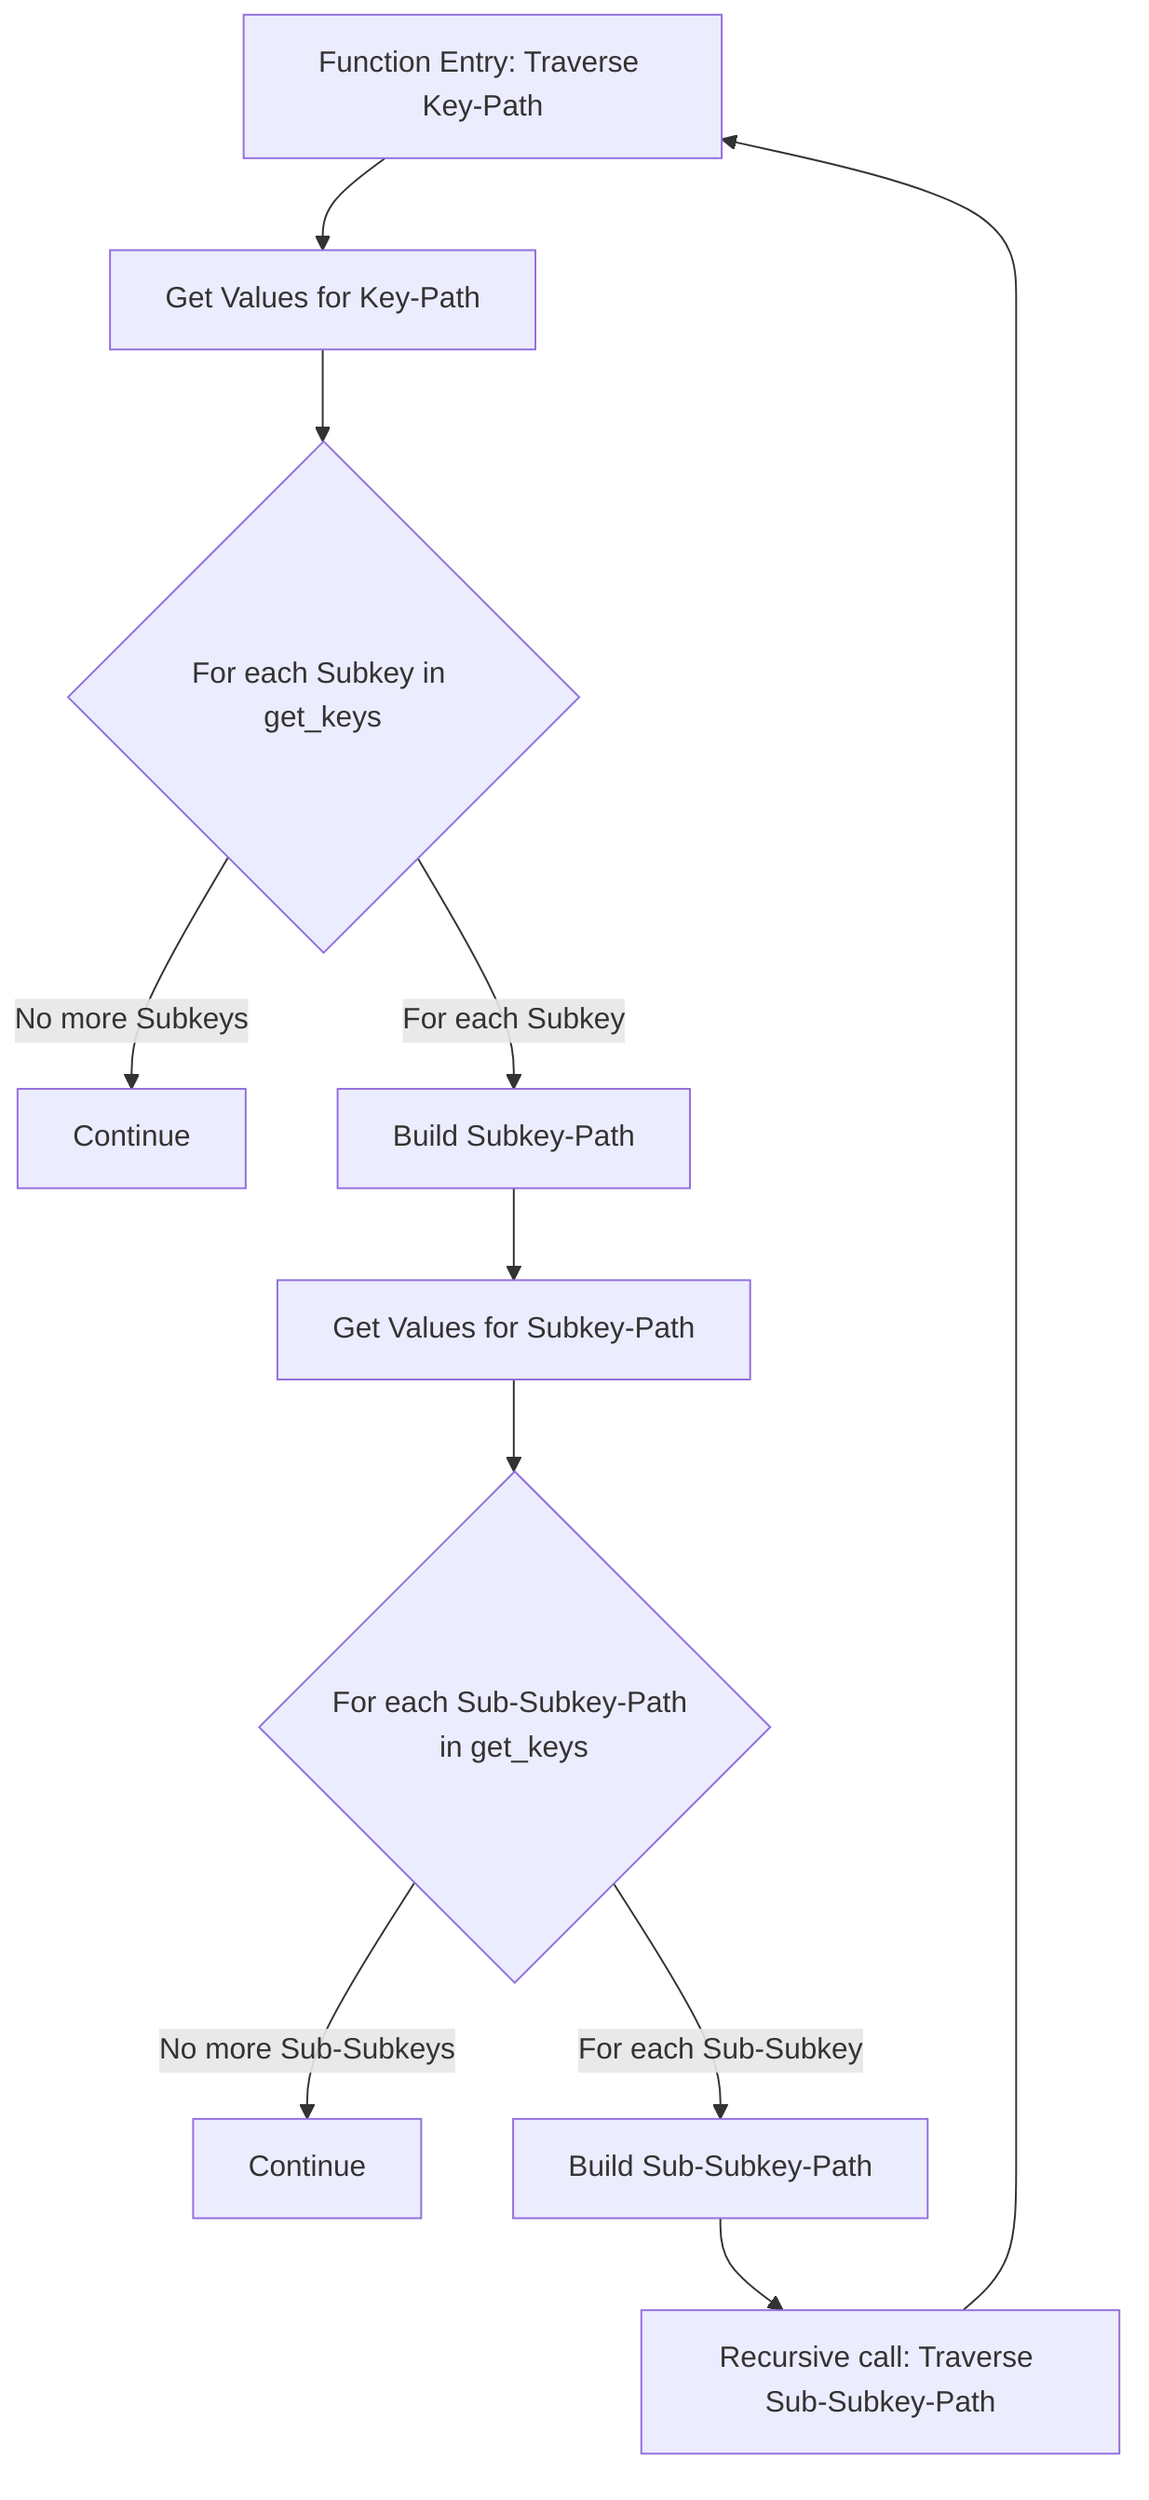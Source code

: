 flowchart TD
    A[Function Entry: Traverse Key-Path] --> B[Get Values for Key-Path]
    B --> C{For each Subkey in get_keys}
    C -- No more Subkeys --> CC[Continue]
    C-- For each Subkey -->D[Build Subkey-Path]
    D--> E[Get Values for Subkey-Path]
    E --> F{For each Sub-Subkey-Path in get_keys}
    F -- No more Sub-Subkeys --> FF[Continue]
    F -- For each Sub-Subkey --> G[Build Sub-Subkey-Path]
    G --> H[Recursive call: Traverse Sub-Subkey-Path]
    H --> A